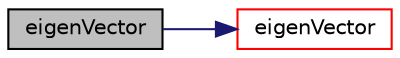 digraph "eigenVector"
{
  bgcolor="transparent";
  edge [fontname="Helvetica",fontsize="10",labelfontname="Helvetica",labelfontsize="10"];
  node [fontname="Helvetica",fontsize="10",shape=record];
  rankdir="LR";
  Node141253 [label="eigenVector",height=0.2,width=0.4,color="black", fillcolor="grey75", style="filled", fontcolor="black"];
  Node141253 -> Node141254 [color="midnightblue",fontsize="10",style="solid",fontname="Helvetica"];
  Node141254 [label="eigenVector",height=0.2,width=0.4,color="red",URL="$a21851.html#aed8ccde72af25f41d76277dffa26abad"];
}

